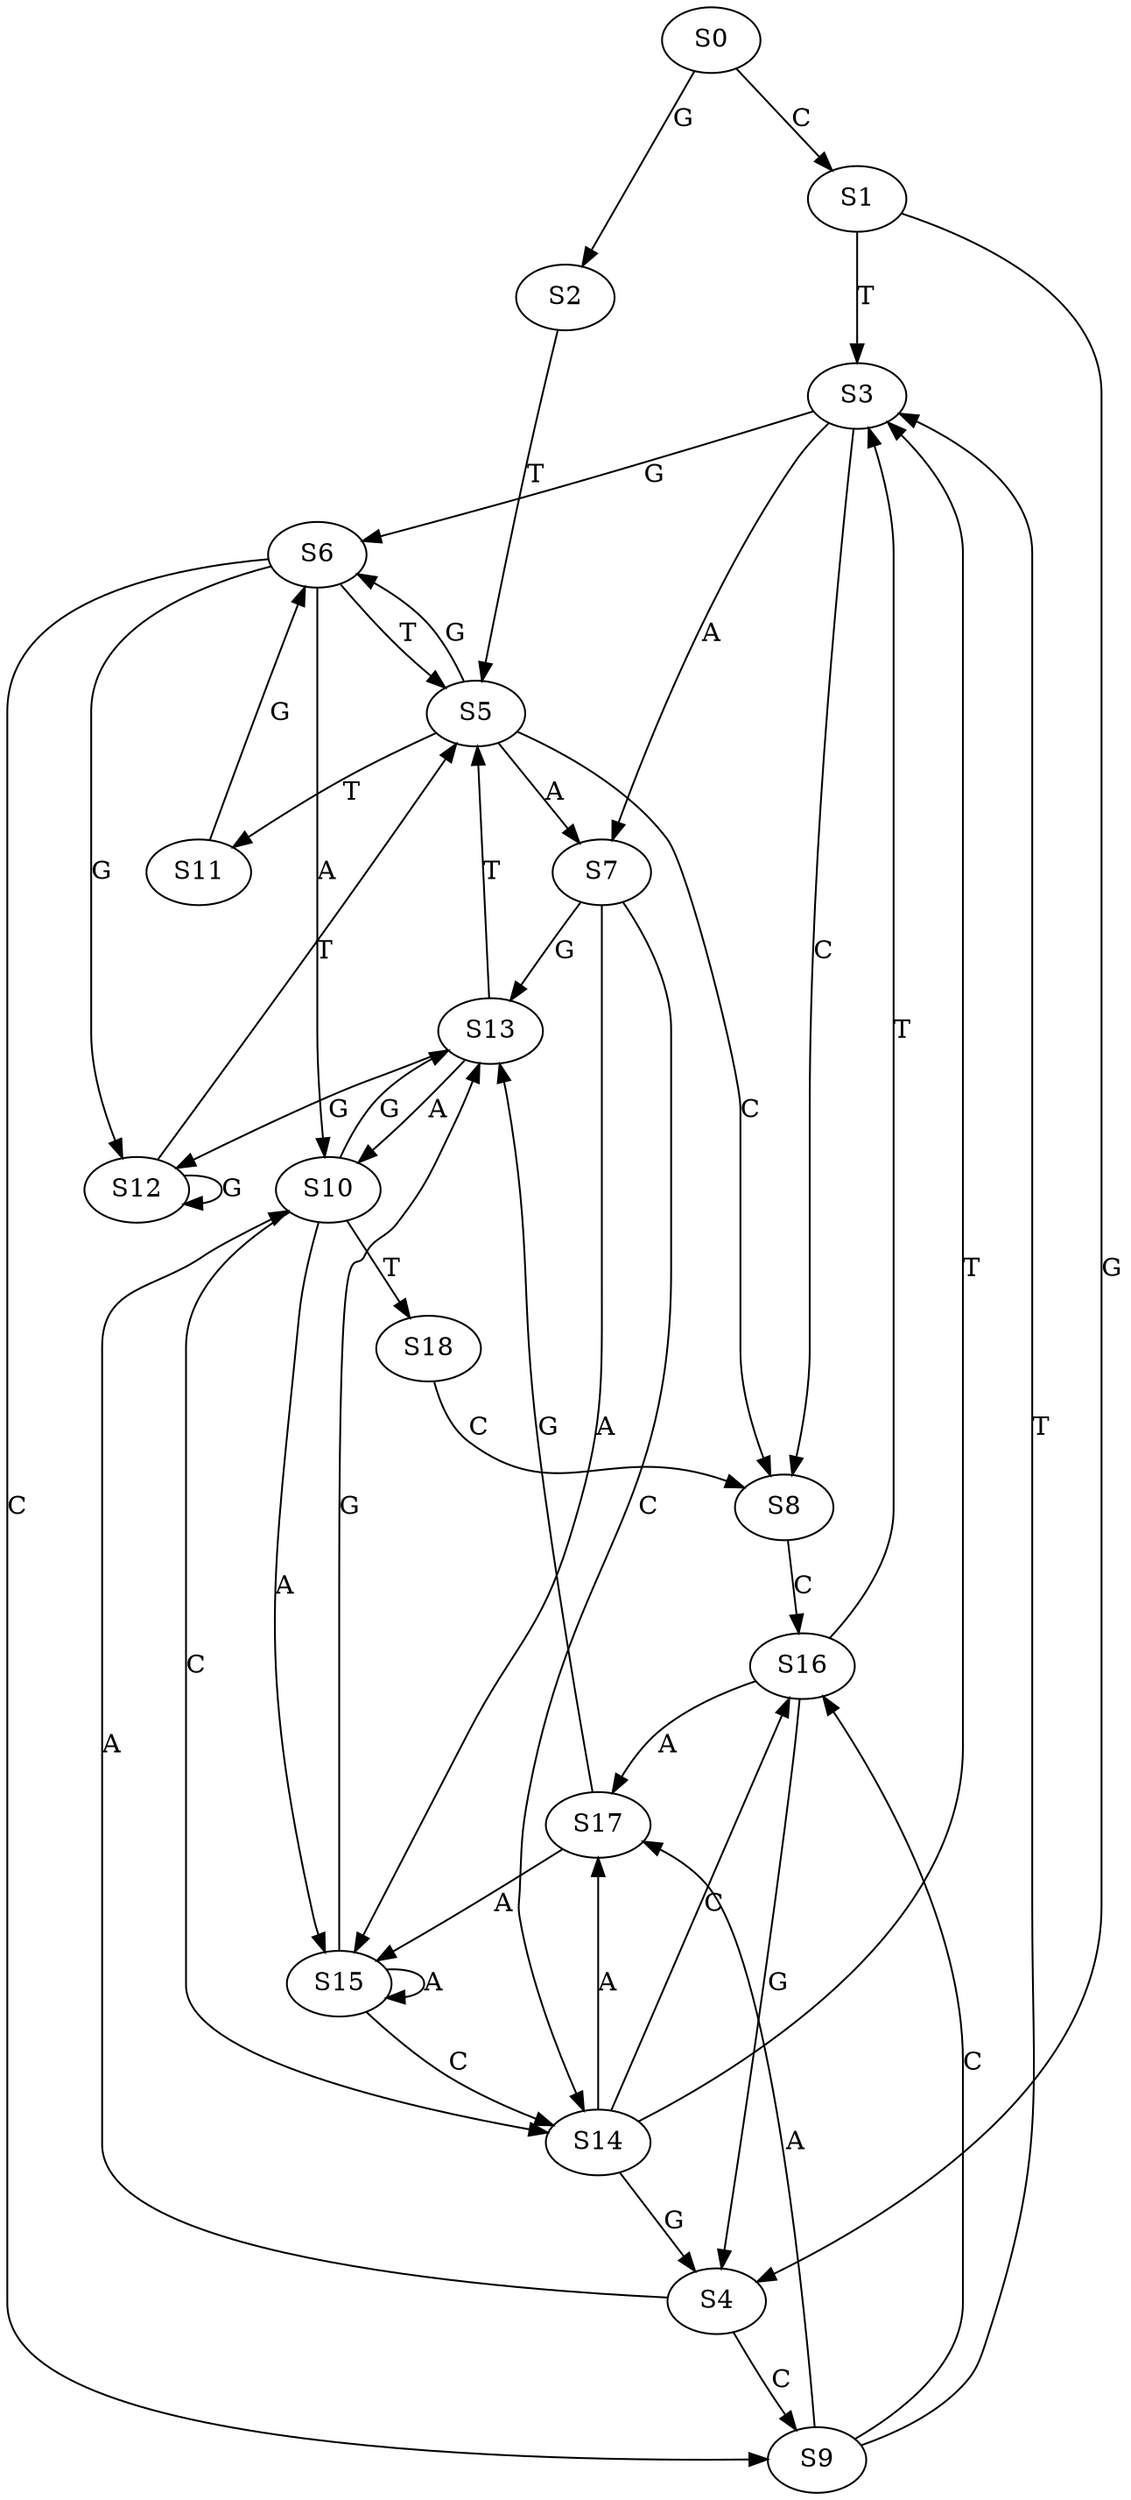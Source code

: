 strict digraph  {
	S0 -> S1 [ label = C ];
	S0 -> S2 [ label = G ];
	S1 -> S3 [ label = T ];
	S1 -> S4 [ label = G ];
	S2 -> S5 [ label = T ];
	S3 -> S6 [ label = G ];
	S3 -> S7 [ label = A ];
	S3 -> S8 [ label = C ];
	S4 -> S9 [ label = C ];
	S4 -> S10 [ label = A ];
	S5 -> S6 [ label = G ];
	S5 -> S7 [ label = A ];
	S5 -> S8 [ label = C ];
	S5 -> S11 [ label = T ];
	S6 -> S9 [ label = C ];
	S6 -> S10 [ label = A ];
	S6 -> S5 [ label = T ];
	S6 -> S12 [ label = G ];
	S7 -> S13 [ label = G ];
	S7 -> S14 [ label = C ];
	S7 -> S15 [ label = A ];
	S8 -> S16 [ label = C ];
	S9 -> S16 [ label = C ];
	S9 -> S17 [ label = A ];
	S9 -> S3 [ label = T ];
	S10 -> S18 [ label = T ];
	S10 -> S13 [ label = G ];
	S10 -> S15 [ label = A ];
	S10 -> S14 [ label = C ];
	S11 -> S6 [ label = G ];
	S12 -> S5 [ label = T ];
	S12 -> S12 [ label = G ];
	S13 -> S5 [ label = T ];
	S13 -> S12 [ label = G ];
	S13 -> S10 [ label = A ];
	S14 -> S3 [ label = T ];
	S14 -> S17 [ label = A ];
	S14 -> S4 [ label = G ];
	S14 -> S16 [ label = C ];
	S15 -> S13 [ label = G ];
	S15 -> S15 [ label = A ];
	S15 -> S14 [ label = C ];
	S16 -> S17 [ label = A ];
	S16 -> S3 [ label = T ];
	S16 -> S4 [ label = G ];
	S17 -> S15 [ label = A ];
	S17 -> S13 [ label = G ];
	S18 -> S8 [ label = C ];
}
